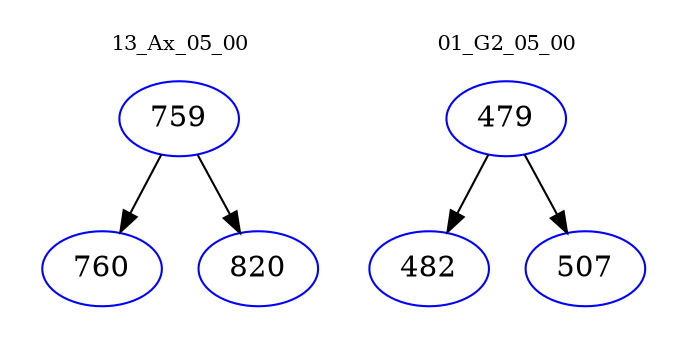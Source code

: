 digraph{
subgraph cluster_0 {
color = white
label = "13_Ax_05_00";
fontsize=10;
T0_759 [label="759", color="blue"]
T0_759 -> T0_760 [color="black"]
T0_760 [label="760", color="blue"]
T0_759 -> T0_820 [color="black"]
T0_820 [label="820", color="blue"]
}
subgraph cluster_1 {
color = white
label = "01_G2_05_00";
fontsize=10;
T1_479 [label="479", color="blue"]
T1_479 -> T1_482 [color="black"]
T1_482 [label="482", color="blue"]
T1_479 -> T1_507 [color="black"]
T1_507 [label="507", color="blue"]
}
}
